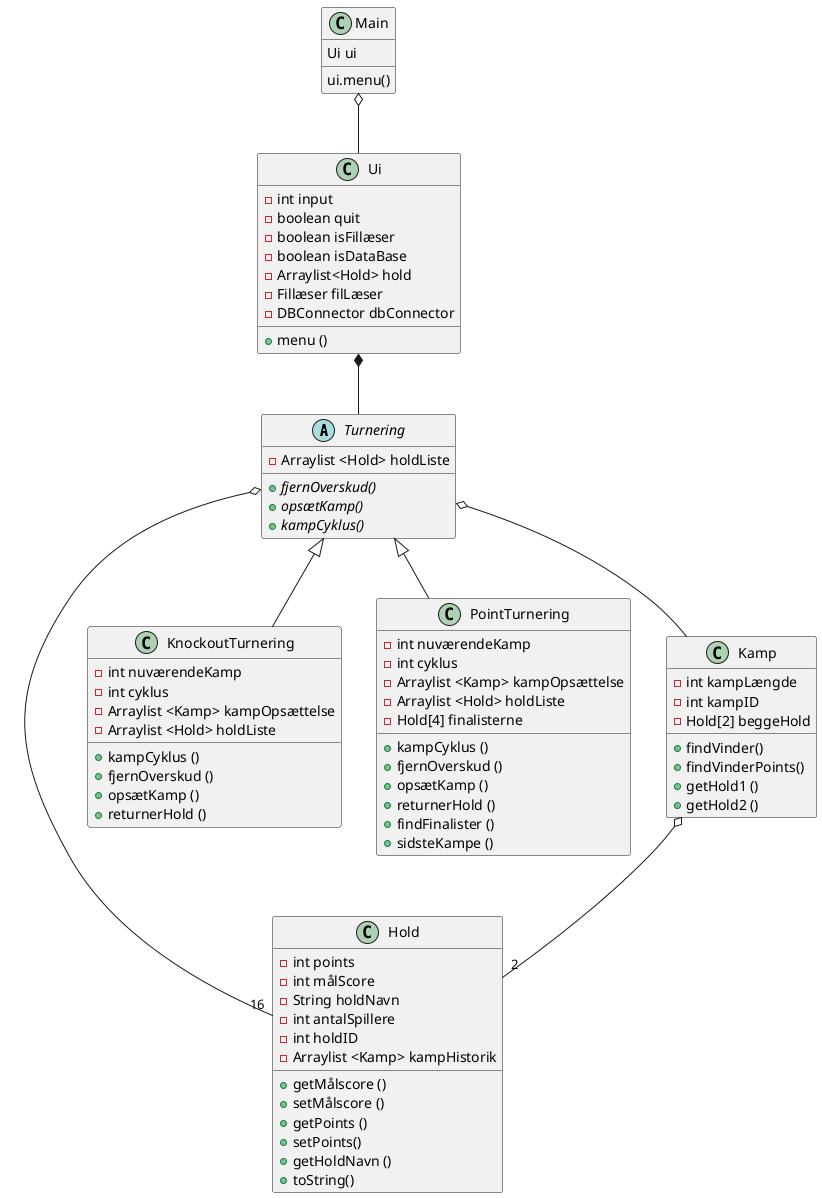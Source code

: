 @startuml
'https://plantuml.com/class-diagram

abstract class Turnering
class Main
class Hold
class KnockoutTurnering
class PointTurnering
class Kamp
Main o-- Ui
Ui *-- Turnering
Turnering <|-- KnockoutTurnering
Turnering<|-- PointTurnering
Turnering o-- "16" Hold
Turnering o-- Kamp
Kamp o-- "2" Hold

class Ui{
 - int input
 - boolean quit
 - boolean isFillæser
 - boolean isDataBase
 - Arraylist<Hold> hold
 - Fillæser filLæser
 - DBConnector dbConnector
 + menu ()
}

class Main {
  Ui ui
  ui.menu()
}
class Kamp{
- int kampLængde
- int kampID
- Hold[2] beggeHold
+ findVinder()
+ findVinderPoints()
+ getHold1 ()
+ getHold2 ()
}

class Hold{
- int points
- int målScore
- String holdNavn
- int antalSpillere
- int holdID
- Arraylist <Kamp> kampHistorik
+ getMålscore ()
+ setMålscore ()
+ getPoints ()
+ setPoints()
+ getHoldNavn ()
+ toString()

}
abstract class Turnering{
- Arraylist <Hold> holdListe
+ {abstract}fjernOverskud()
+ {abstract}opsætKamp()
+ {abstract}kampCyklus()
}
class KnockoutTurnering{
- int nuværendeKamp
- int cyklus
- Arraylist <Kamp> kampOpsættelse
- Arraylist <Hold> holdListe
+ kampCyklus ()
+ fjernOverskud ()
+ opsætKamp ()
+ returnerHold ()

}
class PointTurnering{
- int nuværendeKamp
- int cyklus
- Arraylist <Kamp> kampOpsættelse
- Arraylist <Hold> holdListe
- Hold[4] finalisterne
+ kampCyklus ()
+ fjernOverskud ()
+ opsætKamp ()
+ returnerHold ()
+ findFinalister ()
+ sidsteKampe ()
}


@enduml